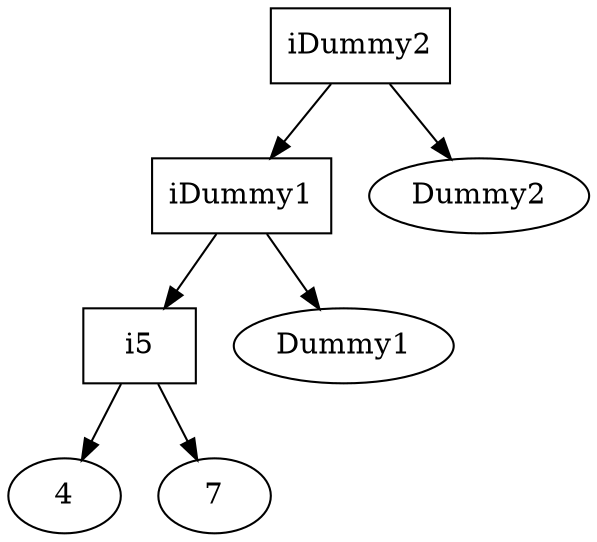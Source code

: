 digraph BST {
iDummy2 [shape=box];
iDummy2 -> iDummy1;
iDummy2 -> Dummy2;
iDummy1 [shape=box];
iDummy1 -> i5;
iDummy1 -> Dummy1;
i5 [shape=box];
i5 -> 4;
i5 -> 7;
}

